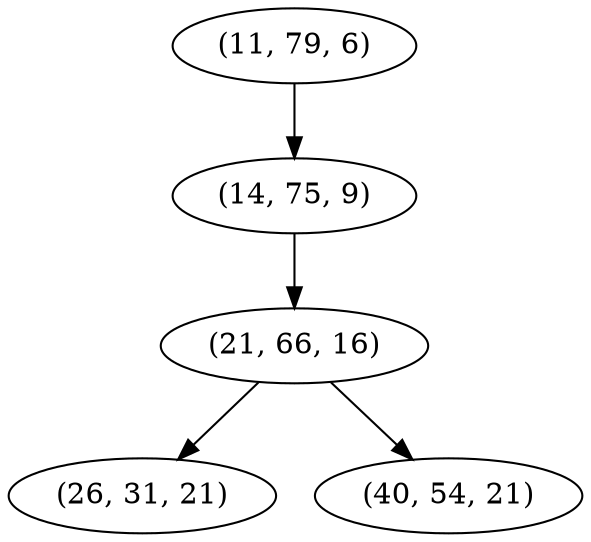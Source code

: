 digraph tree {
    "(11, 79, 6)";
    "(14, 75, 9)";
    "(21, 66, 16)";
    "(26, 31, 21)";
    "(40, 54, 21)";
    "(11, 79, 6)" -> "(14, 75, 9)";
    "(14, 75, 9)" -> "(21, 66, 16)";
    "(21, 66, 16)" -> "(26, 31, 21)";
    "(21, 66, 16)" -> "(40, 54, 21)";
}
